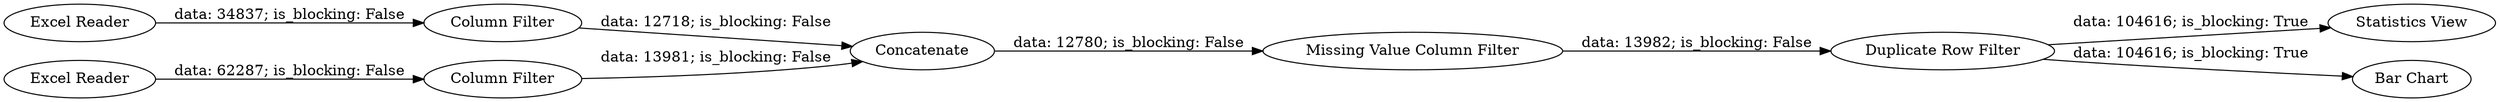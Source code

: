 digraph {
	"7717339372432768375_28" [label="Statistics View"]
	"7717339372432768375_25" [label="Excel Reader"]
	"7717339372432768375_12" [label="Column Filter"]
	"7717339372432768375_22" [label="Column Filter"]
	"7717339372432768375_27" [label="Duplicate Row Filter"]
	"7717339372432768375_24" [label="Missing Value Column Filter"]
	"7717339372432768375_21" [label=Concatenate]
	"7717339372432768375_26" [label="Excel Reader"]
	"7717339372432768375_29" [label="Bar Chart"]
	"7717339372432768375_27" -> "7717339372432768375_29" [label="data: 104616; is_blocking: True"]
	"7717339372432768375_26" -> "7717339372432768375_22" [label="data: 62287; is_blocking: False"]
	"7717339372432768375_22" -> "7717339372432768375_21" [label="data: 13981; is_blocking: False"]
	"7717339372432768375_25" -> "7717339372432768375_12" [label="data: 34837; is_blocking: False"]
	"7717339372432768375_24" -> "7717339372432768375_27" [label="data: 13982; is_blocking: False"]
	"7717339372432768375_21" -> "7717339372432768375_24" [label="data: 12780; is_blocking: False"]
	"7717339372432768375_12" -> "7717339372432768375_21" [label="data: 12718; is_blocking: False"]
	"7717339372432768375_27" -> "7717339372432768375_28" [label="data: 104616; is_blocking: True"]
	rankdir=LR
}
